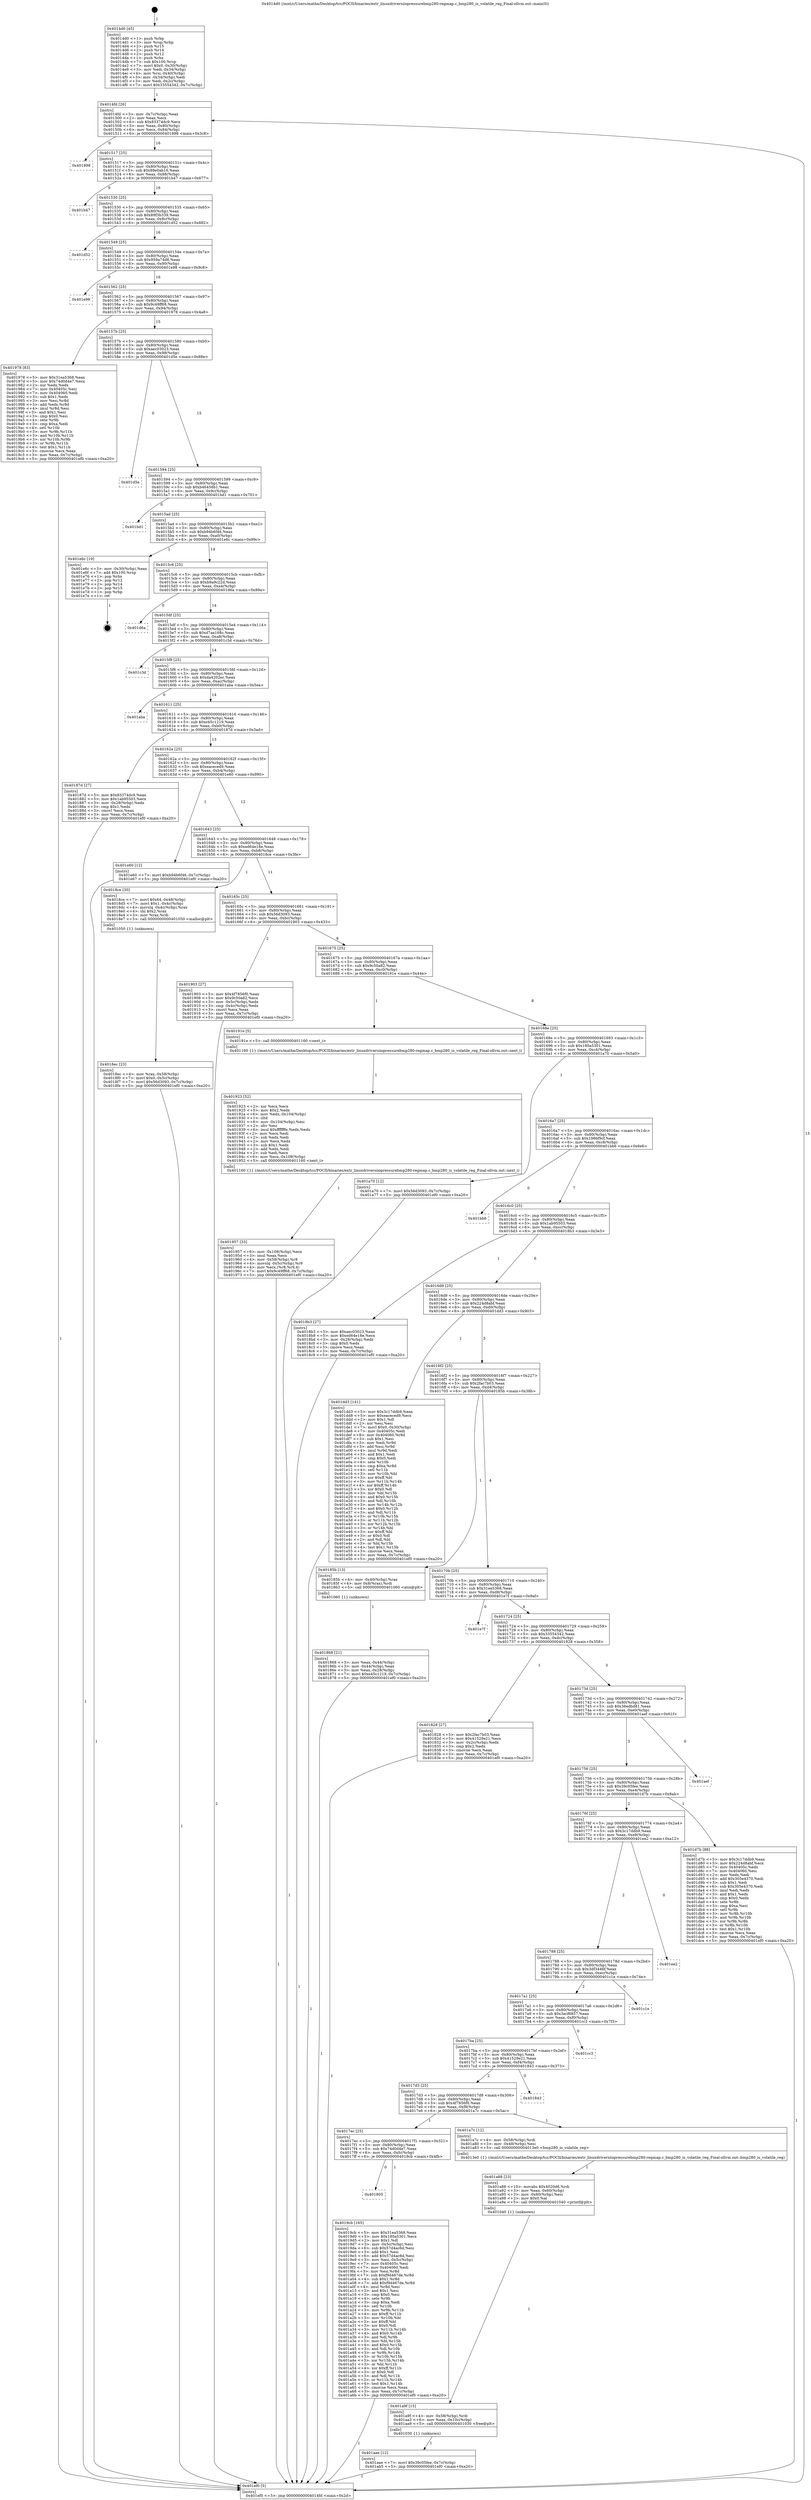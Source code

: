 digraph "0x4014d0" {
  label = "0x4014d0 (/mnt/c/Users/mathe/Desktop/tcc/POCII/binaries/extr_linuxdriversiiopressurebmp280-regmap.c_bmp280_is_volatile_reg_Final-ollvm.out::main(0))"
  labelloc = "t"
  node[shape=record]

  Entry [label="",width=0.3,height=0.3,shape=circle,fillcolor=black,style=filled]
  "0x4014fd" [label="{
     0x4014fd [26]\l
     | [instrs]\l
     &nbsp;&nbsp;0x4014fd \<+3\>: mov -0x7c(%rbp),%eax\l
     &nbsp;&nbsp;0x401500 \<+2\>: mov %eax,%ecx\l
     &nbsp;&nbsp;0x401502 \<+6\>: sub $0x83374dc9,%ecx\l
     &nbsp;&nbsp;0x401508 \<+3\>: mov %eax,-0x80(%rbp)\l
     &nbsp;&nbsp;0x40150b \<+6\>: mov %ecx,-0x84(%rbp)\l
     &nbsp;&nbsp;0x401511 \<+6\>: je 0000000000401898 \<main+0x3c8\>\l
  }"]
  "0x401898" [label="{
     0x401898\l
  }", style=dashed]
  "0x401517" [label="{
     0x401517 [25]\l
     | [instrs]\l
     &nbsp;&nbsp;0x401517 \<+5\>: jmp 000000000040151c \<main+0x4c\>\l
     &nbsp;&nbsp;0x40151c \<+3\>: mov -0x80(%rbp),%eax\l
     &nbsp;&nbsp;0x40151f \<+5\>: sub $0x89e0ab16,%eax\l
     &nbsp;&nbsp;0x401524 \<+6\>: mov %eax,-0x88(%rbp)\l
     &nbsp;&nbsp;0x40152a \<+6\>: je 0000000000401b47 \<main+0x677\>\l
  }"]
  Exit [label="",width=0.3,height=0.3,shape=circle,fillcolor=black,style=filled,peripheries=2]
  "0x401b47" [label="{
     0x401b47\l
  }", style=dashed]
  "0x401530" [label="{
     0x401530 [25]\l
     | [instrs]\l
     &nbsp;&nbsp;0x401530 \<+5\>: jmp 0000000000401535 \<main+0x65\>\l
     &nbsp;&nbsp;0x401535 \<+3\>: mov -0x80(%rbp),%eax\l
     &nbsp;&nbsp;0x401538 \<+5\>: sub $0x89f3b339,%eax\l
     &nbsp;&nbsp;0x40153d \<+6\>: mov %eax,-0x8c(%rbp)\l
     &nbsp;&nbsp;0x401543 \<+6\>: je 0000000000401d52 \<main+0x882\>\l
  }"]
  "0x401aae" [label="{
     0x401aae [12]\l
     | [instrs]\l
     &nbsp;&nbsp;0x401aae \<+7\>: movl $0x39c05fee,-0x7c(%rbp)\l
     &nbsp;&nbsp;0x401ab5 \<+5\>: jmp 0000000000401ef0 \<main+0xa20\>\l
  }"]
  "0x401d52" [label="{
     0x401d52\l
  }", style=dashed]
  "0x401549" [label="{
     0x401549 [25]\l
     | [instrs]\l
     &nbsp;&nbsp;0x401549 \<+5\>: jmp 000000000040154e \<main+0x7e\>\l
     &nbsp;&nbsp;0x40154e \<+3\>: mov -0x80(%rbp),%eax\l
     &nbsp;&nbsp;0x401551 \<+5\>: sub $0x959a74d6,%eax\l
     &nbsp;&nbsp;0x401556 \<+6\>: mov %eax,-0x90(%rbp)\l
     &nbsp;&nbsp;0x40155c \<+6\>: je 0000000000401e98 \<main+0x9c8\>\l
  }"]
  "0x401a9f" [label="{
     0x401a9f [15]\l
     | [instrs]\l
     &nbsp;&nbsp;0x401a9f \<+4\>: mov -0x58(%rbp),%rdi\l
     &nbsp;&nbsp;0x401aa3 \<+6\>: mov %eax,-0x10c(%rbp)\l
     &nbsp;&nbsp;0x401aa9 \<+5\>: call 0000000000401030 \<free@plt\>\l
     | [calls]\l
     &nbsp;&nbsp;0x401030 \{1\} (unknown)\l
  }"]
  "0x401e98" [label="{
     0x401e98\l
  }", style=dashed]
  "0x401562" [label="{
     0x401562 [25]\l
     | [instrs]\l
     &nbsp;&nbsp;0x401562 \<+5\>: jmp 0000000000401567 \<main+0x97\>\l
     &nbsp;&nbsp;0x401567 \<+3\>: mov -0x80(%rbp),%eax\l
     &nbsp;&nbsp;0x40156a \<+5\>: sub $0x9c49ff68,%eax\l
     &nbsp;&nbsp;0x40156f \<+6\>: mov %eax,-0x94(%rbp)\l
     &nbsp;&nbsp;0x401575 \<+6\>: je 0000000000401978 \<main+0x4a8\>\l
  }"]
  "0x401a88" [label="{
     0x401a88 [23]\l
     | [instrs]\l
     &nbsp;&nbsp;0x401a88 \<+10\>: movabs $0x4020d6,%rdi\l
     &nbsp;&nbsp;0x401a92 \<+3\>: mov %eax,-0x60(%rbp)\l
     &nbsp;&nbsp;0x401a95 \<+3\>: mov -0x60(%rbp),%esi\l
     &nbsp;&nbsp;0x401a98 \<+2\>: mov $0x0,%al\l
     &nbsp;&nbsp;0x401a9a \<+5\>: call 0000000000401040 \<printf@plt\>\l
     | [calls]\l
     &nbsp;&nbsp;0x401040 \{1\} (unknown)\l
  }"]
  "0x401978" [label="{
     0x401978 [83]\l
     | [instrs]\l
     &nbsp;&nbsp;0x401978 \<+5\>: mov $0x31ea5368,%eax\l
     &nbsp;&nbsp;0x40197d \<+5\>: mov $0x74d0d4e7,%ecx\l
     &nbsp;&nbsp;0x401982 \<+2\>: xor %edx,%edx\l
     &nbsp;&nbsp;0x401984 \<+7\>: mov 0x40405c,%esi\l
     &nbsp;&nbsp;0x40198b \<+7\>: mov 0x404060,%edi\l
     &nbsp;&nbsp;0x401992 \<+3\>: sub $0x1,%edx\l
     &nbsp;&nbsp;0x401995 \<+3\>: mov %esi,%r8d\l
     &nbsp;&nbsp;0x401998 \<+3\>: add %edx,%r8d\l
     &nbsp;&nbsp;0x40199b \<+4\>: imul %r8d,%esi\l
     &nbsp;&nbsp;0x40199f \<+3\>: and $0x1,%esi\l
     &nbsp;&nbsp;0x4019a2 \<+3\>: cmp $0x0,%esi\l
     &nbsp;&nbsp;0x4019a5 \<+4\>: sete %r9b\l
     &nbsp;&nbsp;0x4019a9 \<+3\>: cmp $0xa,%edi\l
     &nbsp;&nbsp;0x4019ac \<+4\>: setl %r10b\l
     &nbsp;&nbsp;0x4019b0 \<+3\>: mov %r9b,%r11b\l
     &nbsp;&nbsp;0x4019b3 \<+3\>: and %r10b,%r11b\l
     &nbsp;&nbsp;0x4019b6 \<+3\>: xor %r10b,%r9b\l
     &nbsp;&nbsp;0x4019b9 \<+3\>: or %r9b,%r11b\l
     &nbsp;&nbsp;0x4019bc \<+4\>: test $0x1,%r11b\l
     &nbsp;&nbsp;0x4019c0 \<+3\>: cmovne %ecx,%eax\l
     &nbsp;&nbsp;0x4019c3 \<+3\>: mov %eax,-0x7c(%rbp)\l
     &nbsp;&nbsp;0x4019c6 \<+5\>: jmp 0000000000401ef0 \<main+0xa20\>\l
  }"]
  "0x40157b" [label="{
     0x40157b [25]\l
     | [instrs]\l
     &nbsp;&nbsp;0x40157b \<+5\>: jmp 0000000000401580 \<main+0xb0\>\l
     &nbsp;&nbsp;0x401580 \<+3\>: mov -0x80(%rbp),%eax\l
     &nbsp;&nbsp;0x401583 \<+5\>: sub $0xaec03023,%eax\l
     &nbsp;&nbsp;0x401588 \<+6\>: mov %eax,-0x98(%rbp)\l
     &nbsp;&nbsp;0x40158e \<+6\>: je 0000000000401d5e \<main+0x88e\>\l
  }"]
  "0x401805" [label="{
     0x401805\l
  }", style=dashed]
  "0x401d5e" [label="{
     0x401d5e\l
  }", style=dashed]
  "0x401594" [label="{
     0x401594 [25]\l
     | [instrs]\l
     &nbsp;&nbsp;0x401594 \<+5\>: jmp 0000000000401599 \<main+0xc9\>\l
     &nbsp;&nbsp;0x401599 \<+3\>: mov -0x80(%rbp),%eax\l
     &nbsp;&nbsp;0x40159c \<+5\>: sub $0xb46458b1,%eax\l
     &nbsp;&nbsp;0x4015a1 \<+6\>: mov %eax,-0x9c(%rbp)\l
     &nbsp;&nbsp;0x4015a7 \<+6\>: je 0000000000401bd1 \<main+0x701\>\l
  }"]
  "0x4019cb" [label="{
     0x4019cb [165]\l
     | [instrs]\l
     &nbsp;&nbsp;0x4019cb \<+5\>: mov $0x31ea5368,%eax\l
     &nbsp;&nbsp;0x4019d0 \<+5\>: mov $0x180a5301,%ecx\l
     &nbsp;&nbsp;0x4019d5 \<+2\>: mov $0x1,%dl\l
     &nbsp;&nbsp;0x4019d7 \<+3\>: mov -0x5c(%rbp),%esi\l
     &nbsp;&nbsp;0x4019da \<+6\>: sub $0x57d4ac6d,%esi\l
     &nbsp;&nbsp;0x4019e0 \<+3\>: add $0x1,%esi\l
     &nbsp;&nbsp;0x4019e3 \<+6\>: add $0x57d4ac6d,%esi\l
     &nbsp;&nbsp;0x4019e9 \<+3\>: mov %esi,-0x5c(%rbp)\l
     &nbsp;&nbsp;0x4019ec \<+7\>: mov 0x40405c,%esi\l
     &nbsp;&nbsp;0x4019f3 \<+7\>: mov 0x404060,%edi\l
     &nbsp;&nbsp;0x4019fa \<+3\>: mov %esi,%r8d\l
     &nbsp;&nbsp;0x4019fd \<+7\>: sub $0xf9d467de,%r8d\l
     &nbsp;&nbsp;0x401a04 \<+4\>: sub $0x1,%r8d\l
     &nbsp;&nbsp;0x401a08 \<+7\>: add $0xf9d467de,%r8d\l
     &nbsp;&nbsp;0x401a0f \<+4\>: imul %r8d,%esi\l
     &nbsp;&nbsp;0x401a13 \<+3\>: and $0x1,%esi\l
     &nbsp;&nbsp;0x401a16 \<+3\>: cmp $0x0,%esi\l
     &nbsp;&nbsp;0x401a19 \<+4\>: sete %r9b\l
     &nbsp;&nbsp;0x401a1d \<+3\>: cmp $0xa,%edi\l
     &nbsp;&nbsp;0x401a20 \<+4\>: setl %r10b\l
     &nbsp;&nbsp;0x401a24 \<+3\>: mov %r9b,%r11b\l
     &nbsp;&nbsp;0x401a27 \<+4\>: xor $0xff,%r11b\l
     &nbsp;&nbsp;0x401a2b \<+3\>: mov %r10b,%bl\l
     &nbsp;&nbsp;0x401a2e \<+3\>: xor $0xff,%bl\l
     &nbsp;&nbsp;0x401a31 \<+3\>: xor $0x0,%dl\l
     &nbsp;&nbsp;0x401a34 \<+3\>: mov %r11b,%r14b\l
     &nbsp;&nbsp;0x401a37 \<+4\>: and $0x0,%r14b\l
     &nbsp;&nbsp;0x401a3b \<+3\>: and %dl,%r9b\l
     &nbsp;&nbsp;0x401a3e \<+3\>: mov %bl,%r15b\l
     &nbsp;&nbsp;0x401a41 \<+4\>: and $0x0,%r15b\l
     &nbsp;&nbsp;0x401a45 \<+3\>: and %dl,%r10b\l
     &nbsp;&nbsp;0x401a48 \<+3\>: or %r9b,%r14b\l
     &nbsp;&nbsp;0x401a4b \<+3\>: or %r10b,%r15b\l
     &nbsp;&nbsp;0x401a4e \<+3\>: xor %r15b,%r14b\l
     &nbsp;&nbsp;0x401a51 \<+3\>: or %bl,%r11b\l
     &nbsp;&nbsp;0x401a54 \<+4\>: xor $0xff,%r11b\l
     &nbsp;&nbsp;0x401a58 \<+3\>: or $0x0,%dl\l
     &nbsp;&nbsp;0x401a5b \<+3\>: and %dl,%r11b\l
     &nbsp;&nbsp;0x401a5e \<+3\>: or %r11b,%r14b\l
     &nbsp;&nbsp;0x401a61 \<+4\>: test $0x1,%r14b\l
     &nbsp;&nbsp;0x401a65 \<+3\>: cmovne %ecx,%eax\l
     &nbsp;&nbsp;0x401a68 \<+3\>: mov %eax,-0x7c(%rbp)\l
     &nbsp;&nbsp;0x401a6b \<+5\>: jmp 0000000000401ef0 \<main+0xa20\>\l
  }"]
  "0x401bd1" [label="{
     0x401bd1\l
  }", style=dashed]
  "0x4015ad" [label="{
     0x4015ad [25]\l
     | [instrs]\l
     &nbsp;&nbsp;0x4015ad \<+5\>: jmp 00000000004015b2 \<main+0xe2\>\l
     &nbsp;&nbsp;0x4015b2 \<+3\>: mov -0x80(%rbp),%eax\l
     &nbsp;&nbsp;0x4015b5 \<+5\>: sub $0xb94b6f46,%eax\l
     &nbsp;&nbsp;0x4015ba \<+6\>: mov %eax,-0xa0(%rbp)\l
     &nbsp;&nbsp;0x4015c0 \<+6\>: je 0000000000401e6c \<main+0x99c\>\l
  }"]
  "0x4017ec" [label="{
     0x4017ec [25]\l
     | [instrs]\l
     &nbsp;&nbsp;0x4017ec \<+5\>: jmp 00000000004017f1 \<main+0x321\>\l
     &nbsp;&nbsp;0x4017f1 \<+3\>: mov -0x80(%rbp),%eax\l
     &nbsp;&nbsp;0x4017f4 \<+5\>: sub $0x74d0d4e7,%eax\l
     &nbsp;&nbsp;0x4017f9 \<+6\>: mov %eax,-0xfc(%rbp)\l
     &nbsp;&nbsp;0x4017ff \<+6\>: je 00000000004019cb \<main+0x4fb\>\l
  }"]
  "0x401e6c" [label="{
     0x401e6c [19]\l
     | [instrs]\l
     &nbsp;&nbsp;0x401e6c \<+3\>: mov -0x30(%rbp),%eax\l
     &nbsp;&nbsp;0x401e6f \<+7\>: add $0x100,%rsp\l
     &nbsp;&nbsp;0x401e76 \<+1\>: pop %rbx\l
     &nbsp;&nbsp;0x401e77 \<+2\>: pop %r12\l
     &nbsp;&nbsp;0x401e79 \<+2\>: pop %r14\l
     &nbsp;&nbsp;0x401e7b \<+2\>: pop %r15\l
     &nbsp;&nbsp;0x401e7d \<+1\>: pop %rbp\l
     &nbsp;&nbsp;0x401e7e \<+1\>: ret\l
  }"]
  "0x4015c6" [label="{
     0x4015c6 [25]\l
     | [instrs]\l
     &nbsp;&nbsp;0x4015c6 \<+5\>: jmp 00000000004015cb \<main+0xfb\>\l
     &nbsp;&nbsp;0x4015cb \<+3\>: mov -0x80(%rbp),%eax\l
     &nbsp;&nbsp;0x4015ce \<+5\>: sub $0xb9a9c22d,%eax\l
     &nbsp;&nbsp;0x4015d3 \<+6\>: mov %eax,-0xa4(%rbp)\l
     &nbsp;&nbsp;0x4015d9 \<+6\>: je 0000000000401d6a \<main+0x89a\>\l
  }"]
  "0x401a7c" [label="{
     0x401a7c [12]\l
     | [instrs]\l
     &nbsp;&nbsp;0x401a7c \<+4\>: mov -0x58(%rbp),%rdi\l
     &nbsp;&nbsp;0x401a80 \<+3\>: mov -0x48(%rbp),%esi\l
     &nbsp;&nbsp;0x401a83 \<+5\>: call 00000000004013e0 \<bmp280_is_volatile_reg\>\l
     | [calls]\l
     &nbsp;&nbsp;0x4013e0 \{1\} (/mnt/c/Users/mathe/Desktop/tcc/POCII/binaries/extr_linuxdriversiiopressurebmp280-regmap.c_bmp280_is_volatile_reg_Final-ollvm.out::bmp280_is_volatile_reg)\l
  }"]
  "0x401d6a" [label="{
     0x401d6a\l
  }", style=dashed]
  "0x4015df" [label="{
     0x4015df [25]\l
     | [instrs]\l
     &nbsp;&nbsp;0x4015df \<+5\>: jmp 00000000004015e4 \<main+0x114\>\l
     &nbsp;&nbsp;0x4015e4 \<+3\>: mov -0x80(%rbp),%eax\l
     &nbsp;&nbsp;0x4015e7 \<+5\>: sub $0xd7aa168c,%eax\l
     &nbsp;&nbsp;0x4015ec \<+6\>: mov %eax,-0xa8(%rbp)\l
     &nbsp;&nbsp;0x4015f2 \<+6\>: je 0000000000401c3d \<main+0x76d\>\l
  }"]
  "0x4017d3" [label="{
     0x4017d3 [25]\l
     | [instrs]\l
     &nbsp;&nbsp;0x4017d3 \<+5\>: jmp 00000000004017d8 \<main+0x308\>\l
     &nbsp;&nbsp;0x4017d8 \<+3\>: mov -0x80(%rbp),%eax\l
     &nbsp;&nbsp;0x4017db \<+5\>: sub $0x4f7856f0,%eax\l
     &nbsp;&nbsp;0x4017e0 \<+6\>: mov %eax,-0xf8(%rbp)\l
     &nbsp;&nbsp;0x4017e6 \<+6\>: je 0000000000401a7c \<main+0x5ac\>\l
  }"]
  "0x401c3d" [label="{
     0x401c3d\l
  }", style=dashed]
  "0x4015f8" [label="{
     0x4015f8 [25]\l
     | [instrs]\l
     &nbsp;&nbsp;0x4015f8 \<+5\>: jmp 00000000004015fd \<main+0x12d\>\l
     &nbsp;&nbsp;0x4015fd \<+3\>: mov -0x80(%rbp),%eax\l
     &nbsp;&nbsp;0x401600 \<+5\>: sub $0xda4202ec,%eax\l
     &nbsp;&nbsp;0x401605 \<+6\>: mov %eax,-0xac(%rbp)\l
     &nbsp;&nbsp;0x40160b \<+6\>: je 0000000000401aba \<main+0x5ea\>\l
  }"]
  "0x401843" [label="{
     0x401843\l
  }", style=dashed]
  "0x401aba" [label="{
     0x401aba\l
  }", style=dashed]
  "0x401611" [label="{
     0x401611 [25]\l
     | [instrs]\l
     &nbsp;&nbsp;0x401611 \<+5\>: jmp 0000000000401616 \<main+0x146\>\l
     &nbsp;&nbsp;0x401616 \<+3\>: mov -0x80(%rbp),%eax\l
     &nbsp;&nbsp;0x401619 \<+5\>: sub $0xe45c1219,%eax\l
     &nbsp;&nbsp;0x40161e \<+6\>: mov %eax,-0xb0(%rbp)\l
     &nbsp;&nbsp;0x401624 \<+6\>: je 000000000040187d \<main+0x3ad\>\l
  }"]
  "0x4017ba" [label="{
     0x4017ba [25]\l
     | [instrs]\l
     &nbsp;&nbsp;0x4017ba \<+5\>: jmp 00000000004017bf \<main+0x2ef\>\l
     &nbsp;&nbsp;0x4017bf \<+3\>: mov -0x80(%rbp),%eax\l
     &nbsp;&nbsp;0x4017c2 \<+5\>: sub $0x41529e21,%eax\l
     &nbsp;&nbsp;0x4017c7 \<+6\>: mov %eax,-0xf4(%rbp)\l
     &nbsp;&nbsp;0x4017cd \<+6\>: je 0000000000401843 \<main+0x373\>\l
  }"]
  "0x40187d" [label="{
     0x40187d [27]\l
     | [instrs]\l
     &nbsp;&nbsp;0x40187d \<+5\>: mov $0x83374dc9,%eax\l
     &nbsp;&nbsp;0x401882 \<+5\>: mov $0x1ab95503,%ecx\l
     &nbsp;&nbsp;0x401887 \<+3\>: mov -0x28(%rbp),%edx\l
     &nbsp;&nbsp;0x40188a \<+3\>: cmp $0x1,%edx\l
     &nbsp;&nbsp;0x40188d \<+3\>: cmovl %ecx,%eax\l
     &nbsp;&nbsp;0x401890 \<+3\>: mov %eax,-0x7c(%rbp)\l
     &nbsp;&nbsp;0x401893 \<+5\>: jmp 0000000000401ef0 \<main+0xa20\>\l
  }"]
  "0x40162a" [label="{
     0x40162a [25]\l
     | [instrs]\l
     &nbsp;&nbsp;0x40162a \<+5\>: jmp 000000000040162f \<main+0x15f\>\l
     &nbsp;&nbsp;0x40162f \<+3\>: mov -0x80(%rbp),%eax\l
     &nbsp;&nbsp;0x401632 \<+5\>: sub $0xeaceced9,%eax\l
     &nbsp;&nbsp;0x401637 \<+6\>: mov %eax,-0xb4(%rbp)\l
     &nbsp;&nbsp;0x40163d \<+6\>: je 0000000000401e60 \<main+0x990\>\l
  }"]
  "0x401cc3" [label="{
     0x401cc3\l
  }", style=dashed]
  "0x401e60" [label="{
     0x401e60 [12]\l
     | [instrs]\l
     &nbsp;&nbsp;0x401e60 \<+7\>: movl $0xb94b6f46,-0x7c(%rbp)\l
     &nbsp;&nbsp;0x401e67 \<+5\>: jmp 0000000000401ef0 \<main+0xa20\>\l
  }"]
  "0x401643" [label="{
     0x401643 [25]\l
     | [instrs]\l
     &nbsp;&nbsp;0x401643 \<+5\>: jmp 0000000000401648 \<main+0x178\>\l
     &nbsp;&nbsp;0x401648 \<+3\>: mov -0x80(%rbp),%eax\l
     &nbsp;&nbsp;0x40164b \<+5\>: sub $0xed64e18e,%eax\l
     &nbsp;&nbsp;0x401650 \<+6\>: mov %eax,-0xb8(%rbp)\l
     &nbsp;&nbsp;0x401656 \<+6\>: je 00000000004018ce \<main+0x3fe\>\l
  }"]
  "0x4017a1" [label="{
     0x4017a1 [25]\l
     | [instrs]\l
     &nbsp;&nbsp;0x4017a1 \<+5\>: jmp 00000000004017a6 \<main+0x2d6\>\l
     &nbsp;&nbsp;0x4017a6 \<+3\>: mov -0x80(%rbp),%eax\l
     &nbsp;&nbsp;0x4017a9 \<+5\>: sub $0x3ecf6857,%eax\l
     &nbsp;&nbsp;0x4017ae \<+6\>: mov %eax,-0xf0(%rbp)\l
     &nbsp;&nbsp;0x4017b4 \<+6\>: je 0000000000401cc3 \<main+0x7f3\>\l
  }"]
  "0x4018ce" [label="{
     0x4018ce [30]\l
     | [instrs]\l
     &nbsp;&nbsp;0x4018ce \<+7\>: movl $0x64,-0x48(%rbp)\l
     &nbsp;&nbsp;0x4018d5 \<+7\>: movl $0x1,-0x4c(%rbp)\l
     &nbsp;&nbsp;0x4018dc \<+4\>: movslq -0x4c(%rbp),%rax\l
     &nbsp;&nbsp;0x4018e0 \<+4\>: shl $0x2,%rax\l
     &nbsp;&nbsp;0x4018e4 \<+3\>: mov %rax,%rdi\l
     &nbsp;&nbsp;0x4018e7 \<+5\>: call 0000000000401050 \<malloc@plt\>\l
     | [calls]\l
     &nbsp;&nbsp;0x401050 \{1\} (unknown)\l
  }"]
  "0x40165c" [label="{
     0x40165c [25]\l
     | [instrs]\l
     &nbsp;&nbsp;0x40165c \<+5\>: jmp 0000000000401661 \<main+0x191\>\l
     &nbsp;&nbsp;0x401661 \<+3\>: mov -0x80(%rbp),%eax\l
     &nbsp;&nbsp;0x401664 \<+5\>: sub $0x56d3093,%eax\l
     &nbsp;&nbsp;0x401669 \<+6\>: mov %eax,-0xbc(%rbp)\l
     &nbsp;&nbsp;0x40166f \<+6\>: je 0000000000401903 \<main+0x433\>\l
  }"]
  "0x401c1e" [label="{
     0x401c1e\l
  }", style=dashed]
  "0x401903" [label="{
     0x401903 [27]\l
     | [instrs]\l
     &nbsp;&nbsp;0x401903 \<+5\>: mov $0x4f7856f0,%eax\l
     &nbsp;&nbsp;0x401908 \<+5\>: mov $0x9c50a82,%ecx\l
     &nbsp;&nbsp;0x40190d \<+3\>: mov -0x5c(%rbp),%edx\l
     &nbsp;&nbsp;0x401910 \<+3\>: cmp -0x4c(%rbp),%edx\l
     &nbsp;&nbsp;0x401913 \<+3\>: cmovl %ecx,%eax\l
     &nbsp;&nbsp;0x401916 \<+3\>: mov %eax,-0x7c(%rbp)\l
     &nbsp;&nbsp;0x401919 \<+5\>: jmp 0000000000401ef0 \<main+0xa20\>\l
  }"]
  "0x401675" [label="{
     0x401675 [25]\l
     | [instrs]\l
     &nbsp;&nbsp;0x401675 \<+5\>: jmp 000000000040167a \<main+0x1aa\>\l
     &nbsp;&nbsp;0x40167a \<+3\>: mov -0x80(%rbp),%eax\l
     &nbsp;&nbsp;0x40167d \<+5\>: sub $0x9c50a82,%eax\l
     &nbsp;&nbsp;0x401682 \<+6\>: mov %eax,-0xc0(%rbp)\l
     &nbsp;&nbsp;0x401688 \<+6\>: je 000000000040191e \<main+0x44e\>\l
  }"]
  "0x401788" [label="{
     0x401788 [25]\l
     | [instrs]\l
     &nbsp;&nbsp;0x401788 \<+5\>: jmp 000000000040178d \<main+0x2bd\>\l
     &nbsp;&nbsp;0x40178d \<+3\>: mov -0x80(%rbp),%eax\l
     &nbsp;&nbsp;0x401790 \<+5\>: sub $0x3df3446f,%eax\l
     &nbsp;&nbsp;0x401795 \<+6\>: mov %eax,-0xec(%rbp)\l
     &nbsp;&nbsp;0x40179b \<+6\>: je 0000000000401c1e \<main+0x74e\>\l
  }"]
  "0x40191e" [label="{
     0x40191e [5]\l
     | [instrs]\l
     &nbsp;&nbsp;0x40191e \<+5\>: call 0000000000401160 \<next_i\>\l
     | [calls]\l
     &nbsp;&nbsp;0x401160 \{1\} (/mnt/c/Users/mathe/Desktop/tcc/POCII/binaries/extr_linuxdriversiiopressurebmp280-regmap.c_bmp280_is_volatile_reg_Final-ollvm.out::next_i)\l
  }"]
  "0x40168e" [label="{
     0x40168e [25]\l
     | [instrs]\l
     &nbsp;&nbsp;0x40168e \<+5\>: jmp 0000000000401693 \<main+0x1c3\>\l
     &nbsp;&nbsp;0x401693 \<+3\>: mov -0x80(%rbp),%eax\l
     &nbsp;&nbsp;0x401696 \<+5\>: sub $0x180a5301,%eax\l
     &nbsp;&nbsp;0x40169b \<+6\>: mov %eax,-0xc4(%rbp)\l
     &nbsp;&nbsp;0x4016a1 \<+6\>: je 0000000000401a70 \<main+0x5a0\>\l
  }"]
  "0x401ee2" [label="{
     0x401ee2\l
  }", style=dashed]
  "0x401a70" [label="{
     0x401a70 [12]\l
     | [instrs]\l
     &nbsp;&nbsp;0x401a70 \<+7\>: movl $0x56d3093,-0x7c(%rbp)\l
     &nbsp;&nbsp;0x401a77 \<+5\>: jmp 0000000000401ef0 \<main+0xa20\>\l
  }"]
  "0x4016a7" [label="{
     0x4016a7 [25]\l
     | [instrs]\l
     &nbsp;&nbsp;0x4016a7 \<+5\>: jmp 00000000004016ac \<main+0x1dc\>\l
     &nbsp;&nbsp;0x4016ac \<+3\>: mov -0x80(%rbp),%eax\l
     &nbsp;&nbsp;0x4016af \<+5\>: sub $0x1986f9cf,%eax\l
     &nbsp;&nbsp;0x4016b4 \<+6\>: mov %eax,-0xc8(%rbp)\l
     &nbsp;&nbsp;0x4016ba \<+6\>: je 0000000000401bb6 \<main+0x6e6\>\l
  }"]
  "0x40176f" [label="{
     0x40176f [25]\l
     | [instrs]\l
     &nbsp;&nbsp;0x40176f \<+5\>: jmp 0000000000401774 \<main+0x2a4\>\l
     &nbsp;&nbsp;0x401774 \<+3\>: mov -0x80(%rbp),%eax\l
     &nbsp;&nbsp;0x401777 \<+5\>: sub $0x3c17ddb9,%eax\l
     &nbsp;&nbsp;0x40177c \<+6\>: mov %eax,-0xe8(%rbp)\l
     &nbsp;&nbsp;0x401782 \<+6\>: je 0000000000401ee2 \<main+0xa12\>\l
  }"]
  "0x401bb6" [label="{
     0x401bb6\l
  }", style=dashed]
  "0x4016c0" [label="{
     0x4016c0 [25]\l
     | [instrs]\l
     &nbsp;&nbsp;0x4016c0 \<+5\>: jmp 00000000004016c5 \<main+0x1f5\>\l
     &nbsp;&nbsp;0x4016c5 \<+3\>: mov -0x80(%rbp),%eax\l
     &nbsp;&nbsp;0x4016c8 \<+5\>: sub $0x1ab95503,%eax\l
     &nbsp;&nbsp;0x4016cd \<+6\>: mov %eax,-0xcc(%rbp)\l
     &nbsp;&nbsp;0x4016d3 \<+6\>: je 00000000004018b3 \<main+0x3e3\>\l
  }"]
  "0x401d7b" [label="{
     0x401d7b [88]\l
     | [instrs]\l
     &nbsp;&nbsp;0x401d7b \<+5\>: mov $0x3c17ddb9,%eax\l
     &nbsp;&nbsp;0x401d80 \<+5\>: mov $0x224d8abf,%ecx\l
     &nbsp;&nbsp;0x401d85 \<+7\>: mov 0x40405c,%edx\l
     &nbsp;&nbsp;0x401d8c \<+7\>: mov 0x404060,%esi\l
     &nbsp;&nbsp;0x401d93 \<+2\>: mov %edx,%edi\l
     &nbsp;&nbsp;0x401d95 \<+6\>: add $0x305e4370,%edi\l
     &nbsp;&nbsp;0x401d9b \<+3\>: sub $0x1,%edi\l
     &nbsp;&nbsp;0x401d9e \<+6\>: sub $0x305e4370,%edi\l
     &nbsp;&nbsp;0x401da4 \<+3\>: imul %edi,%edx\l
     &nbsp;&nbsp;0x401da7 \<+3\>: and $0x1,%edx\l
     &nbsp;&nbsp;0x401daa \<+3\>: cmp $0x0,%edx\l
     &nbsp;&nbsp;0x401dad \<+4\>: sete %r8b\l
     &nbsp;&nbsp;0x401db1 \<+3\>: cmp $0xa,%esi\l
     &nbsp;&nbsp;0x401db4 \<+4\>: setl %r9b\l
     &nbsp;&nbsp;0x401db8 \<+3\>: mov %r8b,%r10b\l
     &nbsp;&nbsp;0x401dbb \<+3\>: and %r9b,%r10b\l
     &nbsp;&nbsp;0x401dbe \<+3\>: xor %r9b,%r8b\l
     &nbsp;&nbsp;0x401dc1 \<+3\>: or %r8b,%r10b\l
     &nbsp;&nbsp;0x401dc4 \<+4\>: test $0x1,%r10b\l
     &nbsp;&nbsp;0x401dc8 \<+3\>: cmovne %ecx,%eax\l
     &nbsp;&nbsp;0x401dcb \<+3\>: mov %eax,-0x7c(%rbp)\l
     &nbsp;&nbsp;0x401dce \<+5\>: jmp 0000000000401ef0 \<main+0xa20\>\l
  }"]
  "0x4018b3" [label="{
     0x4018b3 [27]\l
     | [instrs]\l
     &nbsp;&nbsp;0x4018b3 \<+5\>: mov $0xaec03023,%eax\l
     &nbsp;&nbsp;0x4018b8 \<+5\>: mov $0xed64e18e,%ecx\l
     &nbsp;&nbsp;0x4018bd \<+3\>: mov -0x28(%rbp),%edx\l
     &nbsp;&nbsp;0x4018c0 \<+3\>: cmp $0x0,%edx\l
     &nbsp;&nbsp;0x4018c3 \<+3\>: cmove %ecx,%eax\l
     &nbsp;&nbsp;0x4018c6 \<+3\>: mov %eax,-0x7c(%rbp)\l
     &nbsp;&nbsp;0x4018c9 \<+5\>: jmp 0000000000401ef0 \<main+0xa20\>\l
  }"]
  "0x4016d9" [label="{
     0x4016d9 [25]\l
     | [instrs]\l
     &nbsp;&nbsp;0x4016d9 \<+5\>: jmp 00000000004016de \<main+0x20e\>\l
     &nbsp;&nbsp;0x4016de \<+3\>: mov -0x80(%rbp),%eax\l
     &nbsp;&nbsp;0x4016e1 \<+5\>: sub $0x224d8abf,%eax\l
     &nbsp;&nbsp;0x4016e6 \<+6\>: mov %eax,-0xd0(%rbp)\l
     &nbsp;&nbsp;0x4016ec \<+6\>: je 0000000000401dd3 \<main+0x903\>\l
  }"]
  "0x401756" [label="{
     0x401756 [25]\l
     | [instrs]\l
     &nbsp;&nbsp;0x401756 \<+5\>: jmp 000000000040175b \<main+0x28b\>\l
     &nbsp;&nbsp;0x40175b \<+3\>: mov -0x80(%rbp),%eax\l
     &nbsp;&nbsp;0x40175e \<+5\>: sub $0x39c05fee,%eax\l
     &nbsp;&nbsp;0x401763 \<+6\>: mov %eax,-0xe4(%rbp)\l
     &nbsp;&nbsp;0x401769 \<+6\>: je 0000000000401d7b \<main+0x8ab\>\l
  }"]
  "0x401dd3" [label="{
     0x401dd3 [141]\l
     | [instrs]\l
     &nbsp;&nbsp;0x401dd3 \<+5\>: mov $0x3c17ddb9,%eax\l
     &nbsp;&nbsp;0x401dd8 \<+5\>: mov $0xeaceced9,%ecx\l
     &nbsp;&nbsp;0x401ddd \<+2\>: mov $0x1,%dl\l
     &nbsp;&nbsp;0x401ddf \<+2\>: xor %esi,%esi\l
     &nbsp;&nbsp;0x401de1 \<+7\>: movl $0x0,-0x30(%rbp)\l
     &nbsp;&nbsp;0x401de8 \<+7\>: mov 0x40405c,%edi\l
     &nbsp;&nbsp;0x401def \<+8\>: mov 0x404060,%r8d\l
     &nbsp;&nbsp;0x401df7 \<+3\>: sub $0x1,%esi\l
     &nbsp;&nbsp;0x401dfa \<+3\>: mov %edi,%r9d\l
     &nbsp;&nbsp;0x401dfd \<+3\>: add %esi,%r9d\l
     &nbsp;&nbsp;0x401e00 \<+4\>: imul %r9d,%edi\l
     &nbsp;&nbsp;0x401e04 \<+3\>: and $0x1,%edi\l
     &nbsp;&nbsp;0x401e07 \<+3\>: cmp $0x0,%edi\l
     &nbsp;&nbsp;0x401e0a \<+4\>: sete %r10b\l
     &nbsp;&nbsp;0x401e0e \<+4\>: cmp $0xa,%r8d\l
     &nbsp;&nbsp;0x401e12 \<+4\>: setl %r11b\l
     &nbsp;&nbsp;0x401e16 \<+3\>: mov %r10b,%bl\l
     &nbsp;&nbsp;0x401e19 \<+3\>: xor $0xff,%bl\l
     &nbsp;&nbsp;0x401e1c \<+3\>: mov %r11b,%r14b\l
     &nbsp;&nbsp;0x401e1f \<+4\>: xor $0xff,%r14b\l
     &nbsp;&nbsp;0x401e23 \<+3\>: xor $0x0,%dl\l
     &nbsp;&nbsp;0x401e26 \<+3\>: mov %bl,%r15b\l
     &nbsp;&nbsp;0x401e29 \<+4\>: and $0x0,%r15b\l
     &nbsp;&nbsp;0x401e2d \<+3\>: and %dl,%r10b\l
     &nbsp;&nbsp;0x401e30 \<+3\>: mov %r14b,%r12b\l
     &nbsp;&nbsp;0x401e33 \<+4\>: and $0x0,%r12b\l
     &nbsp;&nbsp;0x401e37 \<+3\>: and %dl,%r11b\l
     &nbsp;&nbsp;0x401e3a \<+3\>: or %r10b,%r15b\l
     &nbsp;&nbsp;0x401e3d \<+3\>: or %r11b,%r12b\l
     &nbsp;&nbsp;0x401e40 \<+3\>: xor %r12b,%r15b\l
     &nbsp;&nbsp;0x401e43 \<+3\>: or %r14b,%bl\l
     &nbsp;&nbsp;0x401e46 \<+3\>: xor $0xff,%bl\l
     &nbsp;&nbsp;0x401e49 \<+3\>: or $0x0,%dl\l
     &nbsp;&nbsp;0x401e4c \<+2\>: and %dl,%bl\l
     &nbsp;&nbsp;0x401e4e \<+3\>: or %bl,%r15b\l
     &nbsp;&nbsp;0x401e51 \<+4\>: test $0x1,%r15b\l
     &nbsp;&nbsp;0x401e55 \<+3\>: cmovne %ecx,%eax\l
     &nbsp;&nbsp;0x401e58 \<+3\>: mov %eax,-0x7c(%rbp)\l
     &nbsp;&nbsp;0x401e5b \<+5\>: jmp 0000000000401ef0 \<main+0xa20\>\l
  }"]
  "0x4016f2" [label="{
     0x4016f2 [25]\l
     | [instrs]\l
     &nbsp;&nbsp;0x4016f2 \<+5\>: jmp 00000000004016f7 \<main+0x227\>\l
     &nbsp;&nbsp;0x4016f7 \<+3\>: mov -0x80(%rbp),%eax\l
     &nbsp;&nbsp;0x4016fa \<+5\>: sub $0x2fac7b03,%eax\l
     &nbsp;&nbsp;0x4016ff \<+6\>: mov %eax,-0xd4(%rbp)\l
     &nbsp;&nbsp;0x401705 \<+6\>: je 000000000040185b \<main+0x38b\>\l
  }"]
  "0x401aef" [label="{
     0x401aef\l
  }", style=dashed]
  "0x40185b" [label="{
     0x40185b [13]\l
     | [instrs]\l
     &nbsp;&nbsp;0x40185b \<+4\>: mov -0x40(%rbp),%rax\l
     &nbsp;&nbsp;0x40185f \<+4\>: mov 0x8(%rax),%rdi\l
     &nbsp;&nbsp;0x401863 \<+5\>: call 0000000000401060 \<atoi@plt\>\l
     | [calls]\l
     &nbsp;&nbsp;0x401060 \{1\} (unknown)\l
  }"]
  "0x40170b" [label="{
     0x40170b [25]\l
     | [instrs]\l
     &nbsp;&nbsp;0x40170b \<+5\>: jmp 0000000000401710 \<main+0x240\>\l
     &nbsp;&nbsp;0x401710 \<+3\>: mov -0x80(%rbp),%eax\l
     &nbsp;&nbsp;0x401713 \<+5\>: sub $0x31ea5368,%eax\l
     &nbsp;&nbsp;0x401718 \<+6\>: mov %eax,-0xd8(%rbp)\l
     &nbsp;&nbsp;0x40171e \<+6\>: je 0000000000401e7f \<main+0x9af\>\l
  }"]
  "0x401957" [label="{
     0x401957 [33]\l
     | [instrs]\l
     &nbsp;&nbsp;0x401957 \<+6\>: mov -0x108(%rbp),%ecx\l
     &nbsp;&nbsp;0x40195d \<+3\>: imul %eax,%ecx\l
     &nbsp;&nbsp;0x401960 \<+4\>: mov -0x58(%rbp),%r8\l
     &nbsp;&nbsp;0x401964 \<+4\>: movslq -0x5c(%rbp),%r9\l
     &nbsp;&nbsp;0x401968 \<+4\>: mov %ecx,(%r8,%r9,4)\l
     &nbsp;&nbsp;0x40196c \<+7\>: movl $0x9c49ff68,-0x7c(%rbp)\l
     &nbsp;&nbsp;0x401973 \<+5\>: jmp 0000000000401ef0 \<main+0xa20\>\l
  }"]
  "0x401e7f" [label="{
     0x401e7f\l
  }", style=dashed]
  "0x401724" [label="{
     0x401724 [25]\l
     | [instrs]\l
     &nbsp;&nbsp;0x401724 \<+5\>: jmp 0000000000401729 \<main+0x259\>\l
     &nbsp;&nbsp;0x401729 \<+3\>: mov -0x80(%rbp),%eax\l
     &nbsp;&nbsp;0x40172c \<+5\>: sub $0x33554342,%eax\l
     &nbsp;&nbsp;0x401731 \<+6\>: mov %eax,-0xdc(%rbp)\l
     &nbsp;&nbsp;0x401737 \<+6\>: je 0000000000401828 \<main+0x358\>\l
  }"]
  "0x401923" [label="{
     0x401923 [52]\l
     | [instrs]\l
     &nbsp;&nbsp;0x401923 \<+2\>: xor %ecx,%ecx\l
     &nbsp;&nbsp;0x401925 \<+5\>: mov $0x2,%edx\l
     &nbsp;&nbsp;0x40192a \<+6\>: mov %edx,-0x104(%rbp)\l
     &nbsp;&nbsp;0x401930 \<+1\>: cltd\l
     &nbsp;&nbsp;0x401931 \<+6\>: mov -0x104(%rbp),%esi\l
     &nbsp;&nbsp;0x401937 \<+2\>: idiv %esi\l
     &nbsp;&nbsp;0x401939 \<+6\>: imul $0xfffffffe,%edx,%edx\l
     &nbsp;&nbsp;0x40193f \<+2\>: mov %ecx,%edi\l
     &nbsp;&nbsp;0x401941 \<+2\>: sub %edx,%edi\l
     &nbsp;&nbsp;0x401943 \<+2\>: mov %ecx,%edx\l
     &nbsp;&nbsp;0x401945 \<+3\>: sub $0x1,%edx\l
     &nbsp;&nbsp;0x401948 \<+2\>: add %edx,%edi\l
     &nbsp;&nbsp;0x40194a \<+2\>: sub %edi,%ecx\l
     &nbsp;&nbsp;0x40194c \<+6\>: mov %ecx,-0x108(%rbp)\l
     &nbsp;&nbsp;0x401952 \<+5\>: call 0000000000401160 \<next_i\>\l
     | [calls]\l
     &nbsp;&nbsp;0x401160 \{1\} (/mnt/c/Users/mathe/Desktop/tcc/POCII/binaries/extr_linuxdriversiiopressurebmp280-regmap.c_bmp280_is_volatile_reg_Final-ollvm.out::next_i)\l
  }"]
  "0x401828" [label="{
     0x401828 [27]\l
     | [instrs]\l
     &nbsp;&nbsp;0x401828 \<+5\>: mov $0x2fac7b03,%eax\l
     &nbsp;&nbsp;0x40182d \<+5\>: mov $0x41529e21,%ecx\l
     &nbsp;&nbsp;0x401832 \<+3\>: mov -0x2c(%rbp),%edx\l
     &nbsp;&nbsp;0x401835 \<+3\>: cmp $0x2,%edx\l
     &nbsp;&nbsp;0x401838 \<+3\>: cmovne %ecx,%eax\l
     &nbsp;&nbsp;0x40183b \<+3\>: mov %eax,-0x7c(%rbp)\l
     &nbsp;&nbsp;0x40183e \<+5\>: jmp 0000000000401ef0 \<main+0xa20\>\l
  }"]
  "0x40173d" [label="{
     0x40173d [25]\l
     | [instrs]\l
     &nbsp;&nbsp;0x40173d \<+5\>: jmp 0000000000401742 \<main+0x272\>\l
     &nbsp;&nbsp;0x401742 \<+3\>: mov -0x80(%rbp),%eax\l
     &nbsp;&nbsp;0x401745 \<+5\>: sub $0x36edbd81,%eax\l
     &nbsp;&nbsp;0x40174a \<+6\>: mov %eax,-0xe0(%rbp)\l
     &nbsp;&nbsp;0x401750 \<+6\>: je 0000000000401aef \<main+0x61f\>\l
  }"]
  "0x401ef0" [label="{
     0x401ef0 [5]\l
     | [instrs]\l
     &nbsp;&nbsp;0x401ef0 \<+5\>: jmp 00000000004014fd \<main+0x2d\>\l
  }"]
  "0x4014d0" [label="{
     0x4014d0 [45]\l
     | [instrs]\l
     &nbsp;&nbsp;0x4014d0 \<+1\>: push %rbp\l
     &nbsp;&nbsp;0x4014d1 \<+3\>: mov %rsp,%rbp\l
     &nbsp;&nbsp;0x4014d4 \<+2\>: push %r15\l
     &nbsp;&nbsp;0x4014d6 \<+2\>: push %r14\l
     &nbsp;&nbsp;0x4014d8 \<+2\>: push %r12\l
     &nbsp;&nbsp;0x4014da \<+1\>: push %rbx\l
     &nbsp;&nbsp;0x4014db \<+7\>: sub $0x100,%rsp\l
     &nbsp;&nbsp;0x4014e2 \<+7\>: movl $0x0,-0x30(%rbp)\l
     &nbsp;&nbsp;0x4014e9 \<+3\>: mov %edi,-0x34(%rbp)\l
     &nbsp;&nbsp;0x4014ec \<+4\>: mov %rsi,-0x40(%rbp)\l
     &nbsp;&nbsp;0x4014f0 \<+3\>: mov -0x34(%rbp),%edi\l
     &nbsp;&nbsp;0x4014f3 \<+3\>: mov %edi,-0x2c(%rbp)\l
     &nbsp;&nbsp;0x4014f6 \<+7\>: movl $0x33554342,-0x7c(%rbp)\l
  }"]
  "0x401868" [label="{
     0x401868 [21]\l
     | [instrs]\l
     &nbsp;&nbsp;0x401868 \<+3\>: mov %eax,-0x44(%rbp)\l
     &nbsp;&nbsp;0x40186b \<+3\>: mov -0x44(%rbp),%eax\l
     &nbsp;&nbsp;0x40186e \<+3\>: mov %eax,-0x28(%rbp)\l
     &nbsp;&nbsp;0x401871 \<+7\>: movl $0xe45c1219,-0x7c(%rbp)\l
     &nbsp;&nbsp;0x401878 \<+5\>: jmp 0000000000401ef0 \<main+0xa20\>\l
  }"]
  "0x4018ec" [label="{
     0x4018ec [23]\l
     | [instrs]\l
     &nbsp;&nbsp;0x4018ec \<+4\>: mov %rax,-0x58(%rbp)\l
     &nbsp;&nbsp;0x4018f0 \<+7\>: movl $0x0,-0x5c(%rbp)\l
     &nbsp;&nbsp;0x4018f7 \<+7\>: movl $0x56d3093,-0x7c(%rbp)\l
     &nbsp;&nbsp;0x4018fe \<+5\>: jmp 0000000000401ef0 \<main+0xa20\>\l
  }"]
  Entry -> "0x4014d0" [label=" 1"]
  "0x4014fd" -> "0x401898" [label=" 0"]
  "0x4014fd" -> "0x401517" [label=" 16"]
  "0x401e6c" -> Exit [label=" 1"]
  "0x401517" -> "0x401b47" [label=" 0"]
  "0x401517" -> "0x401530" [label=" 16"]
  "0x401e60" -> "0x401ef0" [label=" 1"]
  "0x401530" -> "0x401d52" [label=" 0"]
  "0x401530" -> "0x401549" [label=" 16"]
  "0x401dd3" -> "0x401ef0" [label=" 1"]
  "0x401549" -> "0x401e98" [label=" 0"]
  "0x401549" -> "0x401562" [label=" 16"]
  "0x401d7b" -> "0x401ef0" [label=" 1"]
  "0x401562" -> "0x401978" [label=" 1"]
  "0x401562" -> "0x40157b" [label=" 15"]
  "0x401aae" -> "0x401ef0" [label=" 1"]
  "0x40157b" -> "0x401d5e" [label=" 0"]
  "0x40157b" -> "0x401594" [label=" 15"]
  "0x401a9f" -> "0x401aae" [label=" 1"]
  "0x401594" -> "0x401bd1" [label=" 0"]
  "0x401594" -> "0x4015ad" [label=" 15"]
  "0x401a88" -> "0x401a9f" [label=" 1"]
  "0x4015ad" -> "0x401e6c" [label=" 1"]
  "0x4015ad" -> "0x4015c6" [label=" 14"]
  "0x401a70" -> "0x401ef0" [label=" 1"]
  "0x4015c6" -> "0x401d6a" [label=" 0"]
  "0x4015c6" -> "0x4015df" [label=" 14"]
  "0x4019cb" -> "0x401ef0" [label=" 1"]
  "0x4015df" -> "0x401c3d" [label=" 0"]
  "0x4015df" -> "0x4015f8" [label=" 14"]
  "0x4017ec" -> "0x4019cb" [label=" 1"]
  "0x4015f8" -> "0x401aba" [label=" 0"]
  "0x4015f8" -> "0x401611" [label=" 14"]
  "0x401a7c" -> "0x401a88" [label=" 1"]
  "0x401611" -> "0x40187d" [label=" 1"]
  "0x401611" -> "0x40162a" [label=" 13"]
  "0x4017d3" -> "0x401a7c" [label=" 1"]
  "0x40162a" -> "0x401e60" [label=" 1"]
  "0x40162a" -> "0x401643" [label=" 12"]
  "0x4017ec" -> "0x401805" [label=" 0"]
  "0x401643" -> "0x4018ce" [label=" 1"]
  "0x401643" -> "0x40165c" [label=" 11"]
  "0x4017ba" -> "0x401843" [label=" 0"]
  "0x40165c" -> "0x401903" [label=" 2"]
  "0x40165c" -> "0x401675" [label=" 9"]
  "0x4017d3" -> "0x4017ec" [label=" 1"]
  "0x401675" -> "0x40191e" [label=" 1"]
  "0x401675" -> "0x40168e" [label=" 8"]
  "0x4017a1" -> "0x401cc3" [label=" 0"]
  "0x40168e" -> "0x401a70" [label=" 1"]
  "0x40168e" -> "0x4016a7" [label=" 7"]
  "0x4017ba" -> "0x4017d3" [label=" 2"]
  "0x4016a7" -> "0x401bb6" [label=" 0"]
  "0x4016a7" -> "0x4016c0" [label=" 7"]
  "0x401788" -> "0x401c1e" [label=" 0"]
  "0x4016c0" -> "0x4018b3" [label=" 1"]
  "0x4016c0" -> "0x4016d9" [label=" 6"]
  "0x4017a1" -> "0x4017ba" [label=" 2"]
  "0x4016d9" -> "0x401dd3" [label=" 1"]
  "0x4016d9" -> "0x4016f2" [label=" 5"]
  "0x40176f" -> "0x401ee2" [label=" 0"]
  "0x4016f2" -> "0x40185b" [label=" 1"]
  "0x4016f2" -> "0x40170b" [label=" 4"]
  "0x401788" -> "0x4017a1" [label=" 2"]
  "0x40170b" -> "0x401e7f" [label=" 0"]
  "0x40170b" -> "0x401724" [label=" 4"]
  "0x401756" -> "0x401d7b" [label=" 1"]
  "0x401724" -> "0x401828" [label=" 1"]
  "0x401724" -> "0x40173d" [label=" 3"]
  "0x401828" -> "0x401ef0" [label=" 1"]
  "0x4014d0" -> "0x4014fd" [label=" 1"]
  "0x401ef0" -> "0x4014fd" [label=" 15"]
  "0x40185b" -> "0x401868" [label=" 1"]
  "0x401868" -> "0x401ef0" [label=" 1"]
  "0x40187d" -> "0x401ef0" [label=" 1"]
  "0x4018b3" -> "0x401ef0" [label=" 1"]
  "0x4018ce" -> "0x4018ec" [label=" 1"]
  "0x4018ec" -> "0x401ef0" [label=" 1"]
  "0x401903" -> "0x401ef0" [label=" 2"]
  "0x40191e" -> "0x401923" [label=" 1"]
  "0x401923" -> "0x401957" [label=" 1"]
  "0x401957" -> "0x401ef0" [label=" 1"]
  "0x401978" -> "0x401ef0" [label=" 1"]
  "0x401756" -> "0x40176f" [label=" 2"]
  "0x40173d" -> "0x401aef" [label=" 0"]
  "0x40173d" -> "0x401756" [label=" 3"]
  "0x40176f" -> "0x401788" [label=" 2"]
}
